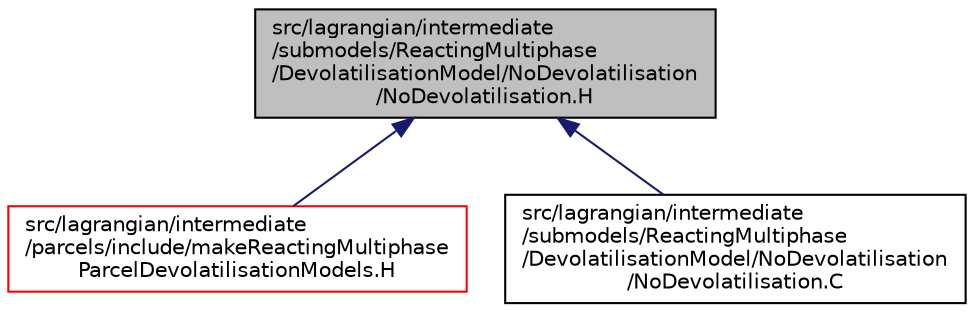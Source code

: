 digraph "src/lagrangian/intermediate/submodels/ReactingMultiphase/DevolatilisationModel/NoDevolatilisation/NoDevolatilisation.H"
{
  bgcolor="transparent";
  edge [fontname="Helvetica",fontsize="10",labelfontname="Helvetica",labelfontsize="10"];
  node [fontname="Helvetica",fontsize="10",shape=record];
  Node1 [label="src/lagrangian/intermediate\l/submodels/ReactingMultiphase\l/DevolatilisationModel/NoDevolatilisation\l/NoDevolatilisation.H",height=0.2,width=0.4,color="black", fillcolor="grey75", style="filled", fontcolor="black"];
  Node1 -> Node2 [dir="back",color="midnightblue",fontsize="10",style="solid",fontname="Helvetica"];
  Node2 [label="src/lagrangian/intermediate\l/parcels/include/makeReactingMultiphase\lParcelDevolatilisationModels.H",height=0.2,width=0.4,color="red",URL="$a06538.html"];
  Node1 -> Node3 [dir="back",color="midnightblue",fontsize="10",style="solid",fontname="Helvetica"];
  Node3 [label="src/lagrangian/intermediate\l/submodels/ReactingMultiphase\l/DevolatilisationModel/NoDevolatilisation\l/NoDevolatilisation.C",height=0.2,width=0.4,color="black",URL="$a06838.html"];
}
